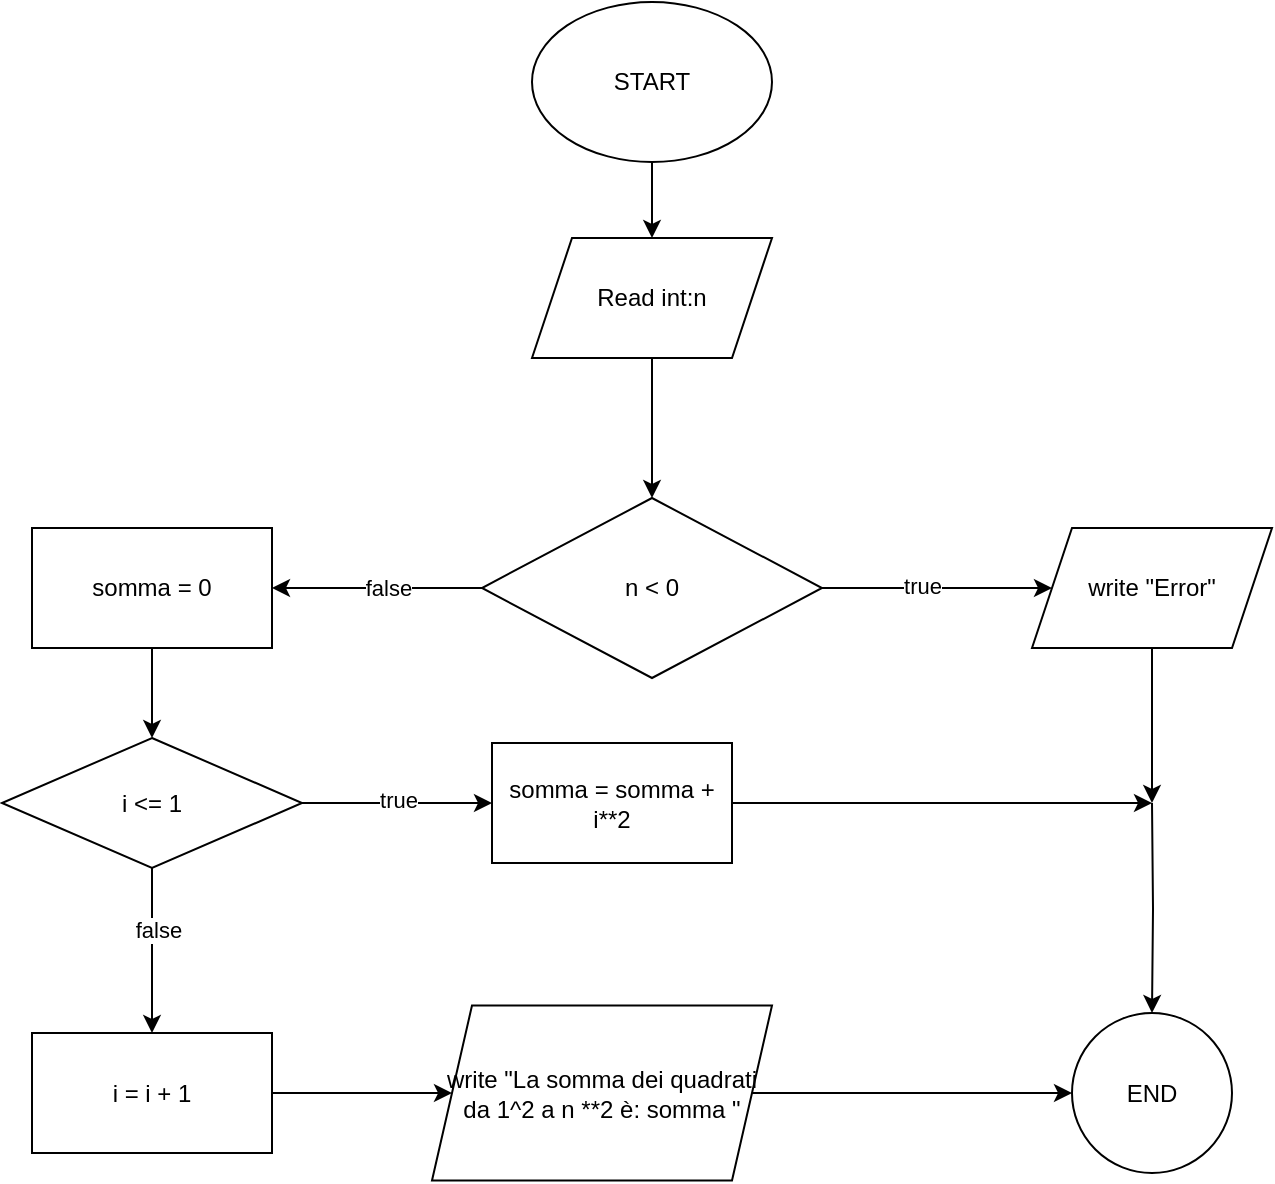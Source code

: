 <mxfile version="26.0.9" pages="3">
  <diagram name="Page-1" id="c27xgf2lUau6Pzc2H7AF">
    <mxGraphModel dx="1434" dy="795" grid="1" gridSize="10" guides="1" tooltips="1" connect="1" arrows="1" fold="1" page="1" pageScale="1" pageWidth="850" pageHeight="1100" math="0" shadow="0">
      <root>
        <mxCell id="0" />
        <mxCell id="1" parent="0" />
        <mxCell id="c1-RdL0sc_1qjBcE9qUE-5" value="" style="edgeStyle=orthogonalEdgeStyle;rounded=0;orthogonalLoop=1;jettySize=auto;html=1;" edge="1" parent="1" source="c1-RdL0sc_1qjBcE9qUE-1" target="c1-RdL0sc_1qjBcE9qUE-4">
          <mxGeometry relative="1" as="geometry" />
        </mxCell>
        <mxCell id="c1-RdL0sc_1qjBcE9qUE-1" value="START" style="ellipse;whiteSpace=wrap;html=1;" vertex="1" parent="1">
          <mxGeometry x="360" y="2" width="120" height="80" as="geometry" />
        </mxCell>
        <mxCell id="c1-RdL0sc_1qjBcE9qUE-7" value="" style="edgeStyle=orthogonalEdgeStyle;rounded=0;orthogonalLoop=1;jettySize=auto;html=1;" edge="1" parent="1" source="c1-RdL0sc_1qjBcE9qUE-4" target="c1-RdL0sc_1qjBcE9qUE-6">
          <mxGeometry relative="1" as="geometry" />
        </mxCell>
        <mxCell id="c1-RdL0sc_1qjBcE9qUE-4" value="Read int:n" style="shape=parallelogram;perimeter=parallelogramPerimeter;whiteSpace=wrap;html=1;fixedSize=1;" vertex="1" parent="1">
          <mxGeometry x="360" y="120" width="120" height="60" as="geometry" />
        </mxCell>
        <mxCell id="c1-RdL0sc_1qjBcE9qUE-13" value="" style="edgeStyle=orthogonalEdgeStyle;rounded=0;orthogonalLoop=1;jettySize=auto;html=1;" edge="1" parent="1" source="c1-RdL0sc_1qjBcE9qUE-6" target="c1-RdL0sc_1qjBcE9qUE-12">
          <mxGeometry relative="1" as="geometry" />
        </mxCell>
        <mxCell id="c1-RdL0sc_1qjBcE9qUE-14" value="true" style="edgeLabel;html=1;align=center;verticalAlign=middle;resizable=0;points=[];" vertex="1" connectable="0" parent="c1-RdL0sc_1qjBcE9qUE-13">
          <mxGeometry x="-0.13" y="1" relative="1" as="geometry">
            <mxPoint as="offset" />
          </mxGeometry>
        </mxCell>
        <mxCell id="c1-RdL0sc_1qjBcE9qUE-16" value="" style="edgeStyle=orthogonalEdgeStyle;rounded=0;orthogonalLoop=1;jettySize=auto;html=1;" edge="1" parent="1" source="c1-RdL0sc_1qjBcE9qUE-6" target="c1-RdL0sc_1qjBcE9qUE-15">
          <mxGeometry relative="1" as="geometry" />
        </mxCell>
        <mxCell id="c1-RdL0sc_1qjBcE9qUE-19" value="false" style="edgeLabel;html=1;align=center;verticalAlign=middle;resizable=0;points=[];" vertex="1" connectable="0" parent="c1-RdL0sc_1qjBcE9qUE-16">
          <mxGeometry x="-0.105" relative="1" as="geometry">
            <mxPoint as="offset" />
          </mxGeometry>
        </mxCell>
        <mxCell id="c1-RdL0sc_1qjBcE9qUE-6" value="n &amp;lt; 0" style="rhombus;whiteSpace=wrap;html=1;" vertex="1" parent="1">
          <mxGeometry x="335" y="250" width="170" height="90" as="geometry" />
        </mxCell>
        <mxCell id="c1-RdL0sc_1qjBcE9qUE-31" value="" style="edgeStyle=orthogonalEdgeStyle;rounded=0;orthogonalLoop=1;jettySize=auto;html=1;" edge="1" parent="1" source="c1-RdL0sc_1qjBcE9qUE-12">
          <mxGeometry relative="1" as="geometry">
            <mxPoint x="670" y="402.5" as="targetPoint" />
          </mxGeometry>
        </mxCell>
        <mxCell id="c1-RdL0sc_1qjBcE9qUE-12" value="write &quot;Error&quot;" style="shape=parallelogram;perimeter=parallelogramPerimeter;whiteSpace=wrap;html=1;fixedSize=1;" vertex="1" parent="1">
          <mxGeometry x="610" y="265" width="120" height="60" as="geometry" />
        </mxCell>
        <mxCell id="c1-RdL0sc_1qjBcE9qUE-18" value="" style="edgeStyle=orthogonalEdgeStyle;rounded=0;orthogonalLoop=1;jettySize=auto;html=1;" edge="1" parent="1" source="c1-RdL0sc_1qjBcE9qUE-15" target="c1-RdL0sc_1qjBcE9qUE-17">
          <mxGeometry relative="1" as="geometry" />
        </mxCell>
        <mxCell id="c1-RdL0sc_1qjBcE9qUE-15" value="somma = 0" style="whiteSpace=wrap;html=1;" vertex="1" parent="1">
          <mxGeometry x="110" y="265" width="120" height="60" as="geometry" />
        </mxCell>
        <mxCell id="c1-RdL0sc_1qjBcE9qUE-21" value="" style="edgeStyle=orthogonalEdgeStyle;rounded=0;orthogonalLoop=1;jettySize=auto;html=1;" edge="1" parent="1" source="c1-RdL0sc_1qjBcE9qUE-17" target="c1-RdL0sc_1qjBcE9qUE-20">
          <mxGeometry relative="1" as="geometry" />
        </mxCell>
        <mxCell id="c1-RdL0sc_1qjBcE9qUE-22" value="true" style="edgeLabel;html=1;align=center;verticalAlign=middle;resizable=0;points=[];" vertex="1" connectable="0" parent="c1-RdL0sc_1qjBcE9qUE-21">
          <mxGeometry x="0.011" y="3" relative="1" as="geometry">
            <mxPoint y="1" as="offset" />
          </mxGeometry>
        </mxCell>
        <mxCell id="c1-RdL0sc_1qjBcE9qUE-24" value="" style="edgeStyle=orthogonalEdgeStyle;rounded=0;orthogonalLoop=1;jettySize=auto;html=1;" edge="1" parent="1" source="c1-RdL0sc_1qjBcE9qUE-17" target="c1-RdL0sc_1qjBcE9qUE-23">
          <mxGeometry relative="1" as="geometry" />
        </mxCell>
        <mxCell id="c1-RdL0sc_1qjBcE9qUE-25" value="false" style="edgeLabel;html=1;align=center;verticalAlign=middle;resizable=0;points=[];" vertex="1" connectable="0" parent="c1-RdL0sc_1qjBcE9qUE-24">
          <mxGeometry x="-0.248" y="3" relative="1" as="geometry">
            <mxPoint as="offset" />
          </mxGeometry>
        </mxCell>
        <mxCell id="c1-RdL0sc_1qjBcE9qUE-17" value="i &amp;lt;= 1" style="rhombus;whiteSpace=wrap;html=1;" vertex="1" parent="1">
          <mxGeometry x="95" y="370" width="150" height="65" as="geometry" />
        </mxCell>
        <mxCell id="c1-RdL0sc_1qjBcE9qUE-33" value="" style="edgeStyle=orthogonalEdgeStyle;rounded=0;orthogonalLoop=1;jettySize=auto;html=1;" edge="1" parent="1" source="c1-RdL0sc_1qjBcE9qUE-20">
          <mxGeometry relative="1" as="geometry">
            <mxPoint x="670" y="402.5" as="targetPoint" />
          </mxGeometry>
        </mxCell>
        <mxCell id="c1-RdL0sc_1qjBcE9qUE-20" value="somma = somma + i**2" style="whiteSpace=wrap;html=1;" vertex="1" parent="1">
          <mxGeometry x="340" y="372.5" width="120" height="60" as="geometry" />
        </mxCell>
        <mxCell id="c1-RdL0sc_1qjBcE9qUE-29" value="" style="edgeStyle=orthogonalEdgeStyle;rounded=0;orthogonalLoop=1;jettySize=auto;html=1;" edge="1" parent="1" source="c1-RdL0sc_1qjBcE9qUE-23" target="c1-RdL0sc_1qjBcE9qUE-28">
          <mxGeometry relative="1" as="geometry" />
        </mxCell>
        <mxCell id="c1-RdL0sc_1qjBcE9qUE-23" value="i = i + 1" style="whiteSpace=wrap;html=1;" vertex="1" parent="1">
          <mxGeometry x="110" y="517.5" width="120" height="60" as="geometry" />
        </mxCell>
        <mxCell id="c1-RdL0sc_1qjBcE9qUE-37" value="" style="edgeStyle=orthogonalEdgeStyle;rounded=0;orthogonalLoop=1;jettySize=auto;html=1;" edge="1" parent="1" source="c1-RdL0sc_1qjBcE9qUE-28" target="c1-RdL0sc_1qjBcE9qUE-36">
          <mxGeometry relative="1" as="geometry" />
        </mxCell>
        <mxCell id="c1-RdL0sc_1qjBcE9qUE-28" value="write &quot;La somma dei quadrati da 1^2 a n **2 è: somma &quot;" style="shape=parallelogram;perimeter=parallelogramPerimeter;whiteSpace=wrap;html=1;fixedSize=1;" vertex="1" parent="1">
          <mxGeometry x="310" y="503.75" width="170" height="87.5" as="geometry" />
        </mxCell>
        <mxCell id="c1-RdL0sc_1qjBcE9qUE-38" value="" style="edgeStyle=orthogonalEdgeStyle;rounded=0;orthogonalLoop=1;jettySize=auto;html=1;" edge="1" parent="1" target="c1-RdL0sc_1qjBcE9qUE-36">
          <mxGeometry relative="1" as="geometry">
            <mxPoint x="670" y="402.5" as="sourcePoint" />
          </mxGeometry>
        </mxCell>
        <mxCell id="c1-RdL0sc_1qjBcE9qUE-36" value="END" style="ellipse;whiteSpace=wrap;html=1;" vertex="1" parent="1">
          <mxGeometry x="630" y="507.5" width="80" height="80" as="geometry" />
        </mxCell>
      </root>
    </mxGraphModel>
  </diagram>
  <diagram id="TgqzYwcOL7p3aphbluDO" name="Page-2">
    <mxGraphModel dx="1687" dy="935" grid="1" gridSize="10" guides="1" tooltips="1" connect="1" arrows="1" fold="1" page="1" pageScale="1" pageWidth="850" pageHeight="1100" math="0" shadow="0">
      <root>
        <mxCell id="0" />
        <mxCell id="1" parent="0" />
        <mxCell id="4qwIVlkISB-gmc-MYcUf-3" value="" style="edgeStyle=orthogonalEdgeStyle;rounded=0;orthogonalLoop=1;jettySize=auto;html=1;" edge="1" parent="1" target="4qwIVlkISB-gmc-MYcUf-2">
          <mxGeometry relative="1" as="geometry">
            <mxPoint x="460" y="307" as="sourcePoint" />
          </mxGeometry>
        </mxCell>
        <mxCell id="4qwIVlkISB-gmc-MYcUf-12" value="" style="edgeStyle=orthogonalEdgeStyle;rounded=0;orthogonalLoop=1;jettySize=auto;html=1;" edge="1" parent="1" source="4qwIVlkISB-gmc-MYcUf-1" target="4qwIVlkISB-gmc-MYcUf-11">
          <mxGeometry relative="1" as="geometry" />
        </mxCell>
        <mxCell id="4qwIVlkISB-gmc-MYcUf-1" value="START" style="ellipse;whiteSpace=wrap;html=1;" vertex="1" parent="1">
          <mxGeometry x="405" y="1" width="120" height="80" as="geometry" />
        </mxCell>
        <mxCell id="4qwIVlkISB-gmc-MYcUf-5" value="" style="edgeStyle=orthogonalEdgeStyle;rounded=0;orthogonalLoop=1;jettySize=auto;html=1;" edge="1" parent="1" source="4qwIVlkISB-gmc-MYcUf-2" target="4qwIVlkISB-gmc-MYcUf-4">
          <mxGeometry relative="1" as="geometry" />
        </mxCell>
        <mxCell id="4qwIVlkISB-gmc-MYcUf-2" value="Read risposta" style="shape=parallelogram;perimeter=parallelogramPerimeter;whiteSpace=wrap;html=1;fixedSize=1;" vertex="1" parent="1">
          <mxGeometry x="400" y="372" width="120" height="60" as="geometry" />
        </mxCell>
        <mxCell id="4qwIVlkISB-gmc-MYcUf-7" value="" style="edgeStyle=orthogonalEdgeStyle;rounded=0;orthogonalLoop=1;jettySize=auto;html=1;" edge="1" parent="1" source="4qwIVlkISB-gmc-MYcUf-4" target="4qwIVlkISB-gmc-MYcUf-6">
          <mxGeometry relative="1" as="geometry" />
        </mxCell>
        <mxCell id="4qwIVlkISB-gmc-MYcUf-8" value="TRUE" style="edgeLabel;html=1;align=center;verticalAlign=middle;resizable=0;points=[];" vertex="1" connectable="0" parent="4qwIVlkISB-gmc-MYcUf-7">
          <mxGeometry x="-0.008" y="1" relative="1" as="geometry">
            <mxPoint y="1" as="offset" />
          </mxGeometry>
        </mxCell>
        <mxCell id="4qwIVlkISB-gmc-MYcUf-19" value="" style="edgeStyle=orthogonalEdgeStyle;rounded=0;orthogonalLoop=1;jettySize=auto;html=1;" edge="1" parent="1" source="4qwIVlkISB-gmc-MYcUf-4" target="4qwIVlkISB-gmc-MYcUf-13">
          <mxGeometry relative="1" as="geometry" />
        </mxCell>
        <mxCell id="4qwIVlkISB-gmc-MYcUf-20" value="FALSE" style="edgeLabel;html=1;align=center;verticalAlign=middle;resizable=0;points=[];" vertex="1" connectable="0" parent="4qwIVlkISB-gmc-MYcUf-19">
          <mxGeometry x="-0.022" y="5" relative="1" as="geometry">
            <mxPoint as="offset" />
          </mxGeometry>
        </mxCell>
        <mxCell id="4qwIVlkISB-gmc-MYcUf-4" value="risposta == &quot;SI&quot;" style="rhombus;whiteSpace=wrap;html=1;" vertex="1" parent="1">
          <mxGeometry x="375" y="476" width="170" height="85" as="geometry" />
        </mxCell>
        <mxCell id="4qwIVlkISB-gmc-MYcUf-30" value="" style="edgeStyle=orthogonalEdgeStyle;rounded=0;orthogonalLoop=1;jettySize=auto;html=1;" edge="1" parent="1" source="4qwIVlkISB-gmc-MYcUf-6" target="4qwIVlkISB-gmc-MYcUf-29">
          <mxGeometry relative="1" as="geometry" />
        </mxCell>
        <mxCell id="4qwIVlkISB-gmc-MYcUf-6" value="Read voto" style="shape=parallelogram;perimeter=parallelogramPerimeter;whiteSpace=wrap;html=1;fixedSize=1;" vertex="1" parent="1">
          <mxGeometry x="620" y="488.5" width="120" height="60" as="geometry" />
        </mxCell>
        <mxCell id="4qwIVlkISB-gmc-MYcUf-28" value="" style="edgeStyle=orthogonalEdgeStyle;rounded=0;orthogonalLoop=1;jettySize=auto;html=1;" edge="1" parent="1" source="4qwIVlkISB-gmc-MYcUf-9" target="4qwIVlkISB-gmc-MYcUf-27">
          <mxGeometry relative="1" as="geometry" />
        </mxCell>
        <mxCell id="4qwIVlkISB-gmc-MYcUf-9" value="voti = voti + voto" style="whiteSpace=wrap;html=1;" vertex="1" parent="1">
          <mxGeometry x="620" y="750" width="120" height="60" as="geometry" />
        </mxCell>
        <mxCell id="4qwIVlkISB-gmc-MYcUf-26" value="" style="edgeStyle=orthogonalEdgeStyle;rounded=0;orthogonalLoop=1;jettySize=auto;html=1;" edge="1" parent="1" source="4qwIVlkISB-gmc-MYcUf-11" target="4qwIVlkISB-gmc-MYcUf-25">
          <mxGeometry relative="1" as="geometry" />
        </mxCell>
        <mxCell id="4qwIVlkISB-gmc-MYcUf-11" value="voti = 0" style="whiteSpace=wrap;html=1;" vertex="1" parent="1">
          <mxGeometry x="405" y="130" width="120" height="60" as="geometry" />
        </mxCell>
        <mxCell id="4qwIVlkISB-gmc-MYcUf-37" value="" style="edgeStyle=orthogonalEdgeStyle;rounded=0;orthogonalLoop=1;jettySize=auto;html=1;" edge="1" parent="1" source="4qwIVlkISB-gmc-MYcUf-13" target="4qwIVlkISB-gmc-MYcUf-36">
          <mxGeometry relative="1" as="geometry" />
        </mxCell>
        <mxCell id="4qwIVlkISB-gmc-MYcUf-38" value="FALSE" style="edgeLabel;html=1;align=center;verticalAlign=middle;resizable=0;points=[];" vertex="1" connectable="0" parent="4qwIVlkISB-gmc-MYcUf-37">
          <mxGeometry x="0.038" y="-2" relative="1" as="geometry">
            <mxPoint as="offset" />
          </mxGeometry>
        </mxCell>
        <mxCell id="4qwIVlkISB-gmc-MYcUf-40" value="" style="edgeStyle=orthogonalEdgeStyle;rounded=0;orthogonalLoop=1;jettySize=auto;html=1;" edge="1" parent="1" source="4qwIVlkISB-gmc-MYcUf-13" target="4qwIVlkISB-gmc-MYcUf-39">
          <mxGeometry relative="1" as="geometry" />
        </mxCell>
        <mxCell id="4qwIVlkISB-gmc-MYcUf-49" value="TRUE" style="edgeLabel;html=1;align=center;verticalAlign=middle;resizable=0;points=[];" vertex="1" connectable="0" parent="4qwIVlkISB-gmc-MYcUf-40">
          <mxGeometry x="0.085" y="4" relative="1" as="geometry">
            <mxPoint as="offset" />
          </mxGeometry>
        </mxCell>
        <mxCell id="4qwIVlkISB-gmc-MYcUf-13" value="risposta == &quot;NO&quot;" style="rhombus;whiteSpace=wrap;html=1;" vertex="1" parent="1">
          <mxGeometry x="115" y="476" width="170" height="85" as="geometry" />
        </mxCell>
        <mxCell id="4qwIVlkISB-gmc-MYcUf-25" value="cont = 0" style="whiteSpace=wrap;html=1;" vertex="1" parent="1">
          <mxGeometry x="405" y="253" width="120" height="60" as="geometry" />
        </mxCell>
        <mxCell id="4qwIVlkISB-gmc-MYcUf-44" value="" style="edgeStyle=orthogonalEdgeStyle;rounded=0;orthogonalLoop=1;jettySize=auto;html=1;" edge="1" parent="1">
          <mxGeometry relative="1" as="geometry">
            <mxPoint x="674" y="881.04" as="sourcePoint" />
            <mxPoint x="814" y="881" as="targetPoint" />
          </mxGeometry>
        </mxCell>
        <mxCell id="4qwIVlkISB-gmc-MYcUf-27" value="cont = cont + 1" style="whiteSpace=wrap;html=1;" vertex="1" parent="1">
          <mxGeometry x="620" y="851" width="120" height="60" as="geometry" />
        </mxCell>
        <mxCell id="4qwIVlkISB-gmc-MYcUf-31" value="" style="edgeStyle=orthogonalEdgeStyle;rounded=0;orthogonalLoop=1;jettySize=auto;html=1;" edge="1" parent="1" source="4qwIVlkISB-gmc-MYcUf-29" target="4qwIVlkISB-gmc-MYcUf-9">
          <mxGeometry relative="1" as="geometry" />
        </mxCell>
        <mxCell id="4qwIVlkISB-gmc-MYcUf-32" value="TRUE" style="edgeLabel;html=1;align=center;verticalAlign=middle;resizable=0;points=[];" vertex="1" connectable="0" parent="4qwIVlkISB-gmc-MYcUf-31">
          <mxGeometry x="-0.121" y="1" relative="1" as="geometry">
            <mxPoint as="offset" />
          </mxGeometry>
        </mxCell>
        <mxCell id="4qwIVlkISB-gmc-MYcUf-34" value="" style="edgeStyle=orthogonalEdgeStyle;rounded=0;orthogonalLoop=1;jettySize=auto;html=1;" edge="1" parent="1" source="4qwIVlkISB-gmc-MYcUf-29" target="4qwIVlkISB-gmc-MYcUf-33">
          <mxGeometry relative="1" as="geometry" />
        </mxCell>
        <mxCell id="4qwIVlkISB-gmc-MYcUf-35" value="FALSE" style="edgeLabel;html=1;align=center;verticalAlign=middle;resizable=0;points=[];" vertex="1" connectable="0" parent="4qwIVlkISB-gmc-MYcUf-34">
          <mxGeometry x="-0.536" y="1" relative="1" as="geometry">
            <mxPoint x="-31" as="offset" />
          </mxGeometry>
        </mxCell>
        <mxCell id="4qwIVlkISB-gmc-MYcUf-29" value="voto &amp;gt;= 0" style="rhombus;whiteSpace=wrap;html=1;" vertex="1" parent="1">
          <mxGeometry x="597" y="618.5" width="165" height="61.5" as="geometry" />
        </mxCell>
        <mxCell id="4qwIVlkISB-gmc-MYcUf-67" value="" style="edgeStyle=orthogonalEdgeStyle;rounded=0;orthogonalLoop=1;jettySize=auto;html=1;" edge="1" parent="1" source="4qwIVlkISB-gmc-MYcUf-33">
          <mxGeometry relative="1" as="geometry">
            <mxPoint x="460" y="937" as="targetPoint" />
          </mxGeometry>
        </mxCell>
        <mxCell id="4qwIVlkISB-gmc-MYcUf-33" value="write &quot;Errore, il voto non può essere negativo&quot;" style="shape=parallelogram;perimeter=parallelogramPerimeter;whiteSpace=wrap;html=1;fixedSize=1;" vertex="1" parent="1">
          <mxGeometry x="400" y="618.5" width="120" height="60" as="geometry" />
        </mxCell>
        <mxCell id="4qwIVlkISB-gmc-MYcUf-60" value="" style="edgeStyle=orthogonalEdgeStyle;rounded=0;orthogonalLoop=1;jettySize=auto;html=1;" edge="1" parent="1" source="4qwIVlkISB-gmc-MYcUf-36">
          <mxGeometry relative="1" as="geometry">
            <mxPoint x="31" y="353.5" as="targetPoint" />
          </mxGeometry>
        </mxCell>
        <mxCell id="4qwIVlkISB-gmc-MYcUf-36" value="write &quot;error&quot;" style="shape=parallelogram;perimeter=parallelogramPerimeter;whiteSpace=wrap;html=1;fixedSize=1;" vertex="1" parent="1">
          <mxGeometry x="140" y="323.5" width="120" height="60" as="geometry" />
        </mxCell>
        <mxCell id="4qwIVlkISB-gmc-MYcUf-42" value="" style="edgeStyle=orthogonalEdgeStyle;rounded=0;orthogonalLoop=1;jettySize=auto;html=1;" edge="1" parent="1" source="4qwIVlkISB-gmc-MYcUf-39" target="4qwIVlkISB-gmc-MYcUf-41">
          <mxGeometry relative="1" as="geometry" />
        </mxCell>
        <mxCell id="4qwIVlkISB-gmc-MYcUf-39" value="media = voti/cont" style="whiteSpace=wrap;html=1;" vertex="1" parent="1">
          <mxGeometry x="140" y="653.5" width="120" height="60" as="geometry" />
        </mxCell>
        <mxCell id="4qwIVlkISB-gmc-MYcUf-51" value="" style="edgeStyle=orthogonalEdgeStyle;rounded=0;orthogonalLoop=1;jettySize=auto;html=1;" edge="1" parent="1" target="4qwIVlkISB-gmc-MYcUf-56">
          <mxGeometry relative="1" as="geometry">
            <mxPoint x="168.999" y="823.502" as="sourcePoint" />
            <mxPoint x="89" y="823.5" as="targetPoint" />
          </mxGeometry>
        </mxCell>
        <mxCell id="4qwIVlkISB-gmc-MYcUf-41" value="write media" style="shape=parallelogram;perimeter=parallelogramPerimeter;whiteSpace=wrap;html=1;fixedSize=1;" vertex="1" parent="1">
          <mxGeometry x="140" y="793.5" width="120" height="60" as="geometry" />
        </mxCell>
        <mxCell id="4qwIVlkISB-gmc-MYcUf-46" value="" style="edgeStyle=orthogonalEdgeStyle;rounded=0;orthogonalLoop=1;jettySize=auto;html=1;" edge="1" parent="1">
          <mxGeometry relative="1" as="geometry">
            <mxPoint x="811" y="881" as="sourcePoint" />
            <mxPoint x="811" y="402" as="targetPoint" />
          </mxGeometry>
        </mxCell>
        <mxCell id="4qwIVlkISB-gmc-MYcUf-48" value="" style="edgeStyle=orthogonalEdgeStyle;rounded=0;orthogonalLoop=1;jettySize=auto;html=1;entryX=1;entryY=0.5;entryDx=0;entryDy=0;" edge="1" parent="1" target="4qwIVlkISB-gmc-MYcUf-2">
          <mxGeometry relative="1" as="geometry">
            <mxPoint x="814" y="402" as="sourcePoint" />
          </mxGeometry>
        </mxCell>
        <mxCell id="4qwIVlkISB-gmc-MYcUf-55" value="" style="edgeStyle=orthogonalEdgeStyle;rounded=0;orthogonalLoop=1;jettySize=auto;html=1;" edge="1" parent="1">
          <mxGeometry relative="1" as="geometry">
            <mxPoint x="31" y="360" as="sourcePoint" />
            <mxPoint x="31" y="940" as="targetPoint" />
          </mxGeometry>
        </mxCell>
        <mxCell id="4qwIVlkISB-gmc-MYcUf-58" value="" style="edgeStyle=orthogonalEdgeStyle;rounded=0;orthogonalLoop=1;jettySize=auto;html=1;" edge="1" parent="1" source="4qwIVlkISB-gmc-MYcUf-56" target="4qwIVlkISB-gmc-MYcUf-57">
          <mxGeometry relative="1" as="geometry" />
        </mxCell>
        <mxCell id="4qwIVlkISB-gmc-MYcUf-62" value="" style="edgeStyle=orthogonalEdgeStyle;rounded=0;orthogonalLoop=1;jettySize=auto;html=1;" edge="1" parent="1">
          <mxGeometry relative="1" as="geometry">
            <mxPoint x="65" y="940" as="sourcePoint" />
            <mxPoint x="65" y="940" as="targetPoint" />
            <Array as="points">
              <mxPoint x="31" y="940" />
              <mxPoint x="31" y="940" />
            </Array>
          </mxGeometry>
        </mxCell>
        <mxCell id="4qwIVlkISB-gmc-MYcUf-56" value="" style="ellipse;whiteSpace=wrap;html=1;aspect=fixed;" vertex="1" parent="1">
          <mxGeometry x="65" y="930" width="17" height="17" as="geometry" />
        </mxCell>
        <mxCell id="4qwIVlkISB-gmc-MYcUf-57" value="END" style="ellipse;whiteSpace=wrap;html=1;aspect=fixed;" vertex="1" parent="1">
          <mxGeometry x="47" y="1030" width="53" height="53" as="geometry" />
        </mxCell>
        <mxCell id="4qwIVlkISB-gmc-MYcUf-69" value="" style="edgeStyle=orthogonalEdgeStyle;rounded=0;orthogonalLoop=1;jettySize=auto;html=1;" edge="1" parent="1">
          <mxGeometry relative="1" as="geometry">
            <mxPoint x="462" y="937" as="sourcePoint" />
            <mxPoint x="82" y="937" as="targetPoint" />
          </mxGeometry>
        </mxCell>
      </root>
    </mxGraphModel>
  </diagram>
  <diagram id="3wWN2UPG-4kr_YIQLu8b" name="Page-3">
    <mxGraphModel dx="1235" dy="1445" grid="1" gridSize="10" guides="1" tooltips="1" connect="1" arrows="1" fold="1" page="1" pageScale="1" pageWidth="850" pageHeight="1100" math="0" shadow="0">
      <root>
        <mxCell id="0" />
        <mxCell id="1" parent="0" />
        <mxCell id="RxhBUbBWhL3JmUxQ0yFL-3" value="" style="edgeStyle=orthogonalEdgeStyle;rounded=0;orthogonalLoop=1;jettySize=auto;html=1;" edge="1" parent="1" source="RxhBUbBWhL3JmUxQ0yFL-1" target="RxhBUbBWhL3JmUxQ0yFL-2">
          <mxGeometry relative="1" as="geometry" />
        </mxCell>
        <mxCell id="RxhBUbBWhL3JmUxQ0yFL-1" value="START" style="ellipse;whiteSpace=wrap;html=1;" vertex="1" parent="1">
          <mxGeometry x="360" y="2" width="120" height="80" as="geometry" />
        </mxCell>
        <mxCell id="RxhBUbBWhL3JmUxQ0yFL-5" value="" style="edgeStyle=orthogonalEdgeStyle;rounded=0;orthogonalLoop=1;jettySize=auto;html=1;" edge="1" parent="1" source="RxhBUbBWhL3JmUxQ0yFL-2" target="RxhBUbBWhL3JmUxQ0yFL-4">
          <mxGeometry relative="1" as="geometry" />
        </mxCell>
        <mxCell id="RxhBUbBWhL3JmUxQ0yFL-2" value="Read A,B" style="shape=parallelogram;perimeter=parallelogramPerimeter;whiteSpace=wrap;html=1;fixedSize=1;" vertex="1" parent="1">
          <mxGeometry x="360" y="130" width="120" height="60" as="geometry" />
        </mxCell>
        <mxCell id="RxhBUbBWhL3JmUxQ0yFL-7" value="" style="edgeStyle=orthogonalEdgeStyle;rounded=0;orthogonalLoop=1;jettySize=auto;html=1;" edge="1" parent="1" source="RxhBUbBWhL3JmUxQ0yFL-4" target="RxhBUbBWhL3JmUxQ0yFL-6">
          <mxGeometry relative="1" as="geometry" />
        </mxCell>
        <mxCell id="RxhBUbBWhL3JmUxQ0yFL-8" value="FALSE" style="edgeLabel;html=1;align=center;verticalAlign=middle;resizable=0;points=[];" vertex="1" connectable="0" parent="RxhBUbBWhL3JmUxQ0yFL-7">
          <mxGeometry x="0.084" relative="1" as="geometry">
            <mxPoint as="offset" />
          </mxGeometry>
        </mxCell>
        <mxCell id="RxhBUbBWhL3JmUxQ0yFL-10" value="" style="edgeStyle=orthogonalEdgeStyle;rounded=0;orthogonalLoop=1;jettySize=auto;html=1;" edge="1" parent="1" source="RxhBUbBWhL3JmUxQ0yFL-4" target="RxhBUbBWhL3JmUxQ0yFL-9">
          <mxGeometry relative="1" as="geometry" />
        </mxCell>
        <mxCell id="RxhBUbBWhL3JmUxQ0yFL-28" value="TRUE" style="edgeLabel;html=1;align=center;verticalAlign=middle;resizable=0;points=[];" vertex="1" connectable="0" parent="RxhBUbBWhL3JmUxQ0yFL-10">
          <mxGeometry x="-0.141" y="-1" relative="1" as="geometry">
            <mxPoint as="offset" />
          </mxGeometry>
        </mxCell>
        <mxCell id="RxhBUbBWhL3JmUxQ0yFL-4" value="&lt;div&gt;(A&amp;gt;0 and A%1==0)&lt;/div&gt;&lt;div&gt;(B&amp;gt;0 and A% 1 == 0)&lt;br&gt;&lt;/div&gt;&lt;div&gt;A &amp;lt; B&lt;/div&gt;" style="rhombus;whiteSpace=wrap;html=1;" vertex="1" parent="1">
          <mxGeometry x="335" y="249" width="170" height="91" as="geometry" />
        </mxCell>
        <mxCell id="RxhBUbBWhL3JmUxQ0yFL-52" value="" style="edgeStyle=orthogonalEdgeStyle;rounded=0;orthogonalLoop=1;jettySize=auto;html=1;" edge="1" parent="1" source="RxhBUbBWhL3JmUxQ0yFL-6">
          <mxGeometry relative="1" as="geometry">
            <mxPoint x="638" y="537" as="targetPoint" />
          </mxGeometry>
        </mxCell>
        <mxCell id="RxhBUbBWhL3JmUxQ0yFL-6" value="write &quot;A deve essere minore di B&quot;" style="shape=parallelogram;perimeter=parallelogramPerimeter;whiteSpace=wrap;html=1;fixedSize=1;" vertex="1" parent="1">
          <mxGeometry x="573" y="250" width="130" height="80" as="geometry" />
        </mxCell>
        <mxCell id="RxhBUbBWhL3JmUxQ0yFL-30" value="" style="edgeStyle=orthogonalEdgeStyle;rounded=0;orthogonalLoop=1;jettySize=auto;html=1;" edge="1" parent="1" source="RxhBUbBWhL3JmUxQ0yFL-9" target="RxhBUbBWhL3JmUxQ0yFL-29">
          <mxGeometry relative="1" as="geometry" />
        </mxCell>
        <mxCell id="RxhBUbBWhL3JmUxQ0yFL-9" value="somma = 0" style="whiteSpace=wrap;html=1;" vertex="1" parent="1">
          <mxGeometry x="120" y="264" width="120" height="60" as="geometry" />
        </mxCell>
        <mxCell id="RxhBUbBWhL3JmUxQ0yFL-21" value="" style="edgeStyle=orthogonalEdgeStyle;rounded=0;orthogonalLoop=1;jettySize=auto;html=1;" edge="1" parent="1">
          <mxGeometry relative="1" as="geometry">
            <mxPoint x="180" y="612" as="sourcePoint" />
            <mxPoint x="181" y="692" as="targetPoint" />
          </mxGeometry>
        </mxCell>
        <mxCell id="RxhBUbBWhL3JmUxQ0yFL-32" value="" style="edgeStyle=orthogonalEdgeStyle;rounded=0;orthogonalLoop=1;jettySize=auto;html=1;" edge="1" parent="1" source="RxhBUbBWhL3JmUxQ0yFL-29" target="RxhBUbBWhL3JmUxQ0yFL-31">
          <mxGeometry relative="1" as="geometry" />
        </mxCell>
        <mxCell id="RxhBUbBWhL3JmUxQ0yFL-29" value="i = A" style="whiteSpace=wrap;html=1;" vertex="1" parent="1">
          <mxGeometry x="120" y="404" width="120" height="60" as="geometry" />
        </mxCell>
        <mxCell id="RxhBUbBWhL3JmUxQ0yFL-33" value="" style="edgeStyle=orthogonalEdgeStyle;rounded=0;orthogonalLoop=1;jettySize=auto;html=1;" edge="1" parent="1" source="RxhBUbBWhL3JmUxQ0yFL-31">
          <mxGeometry relative="1" as="geometry">
            <mxPoint x="181" y="692" as="targetPoint" />
          </mxGeometry>
        </mxCell>
        <mxCell id="RxhBUbBWhL3JmUxQ0yFL-34" value="FALSE" style="edgeLabel;html=1;align=center;verticalAlign=middle;resizable=0;points=[];" vertex="1" connectable="0" parent="RxhBUbBWhL3JmUxQ0yFL-33">
          <mxGeometry x="-0.178" y="2" relative="1" as="geometry">
            <mxPoint as="offset" />
          </mxGeometry>
        </mxCell>
        <mxCell id="RxhBUbBWhL3JmUxQ0yFL-47" value="" style="edgeStyle=orthogonalEdgeStyle;rounded=0;orthogonalLoop=1;jettySize=auto;html=1;" edge="1" parent="1" source="RxhBUbBWhL3JmUxQ0yFL-31" target="RxhBUbBWhL3JmUxQ0yFL-46">
          <mxGeometry relative="1" as="geometry" />
        </mxCell>
        <mxCell id="RxhBUbBWhL3JmUxQ0yFL-48" value="TRUE" style="edgeLabel;html=1;align=center;verticalAlign=middle;resizable=0;points=[];" vertex="1" connectable="0" parent="RxhBUbBWhL3JmUxQ0yFL-47">
          <mxGeometry x="-0.026" y="1" relative="1" as="geometry">
            <mxPoint as="offset" />
          </mxGeometry>
        </mxCell>
        <mxCell id="RxhBUbBWhL3JmUxQ0yFL-31" value="i &amp;gt; B" style="rhombus;whiteSpace=wrap;html=1;" vertex="1" parent="1">
          <mxGeometry x="95" y="534" width="170" height="86" as="geometry" />
        </mxCell>
        <mxCell id="RxhBUbBWhL3JmUxQ0yFL-37" value="" style="edgeStyle=orthogonalEdgeStyle;rounded=0;orthogonalLoop=1;jettySize=auto;html=1;" edge="1" parent="1" source="RxhBUbBWhL3JmUxQ0yFL-35" target="RxhBUbBWhL3JmUxQ0yFL-36">
          <mxGeometry relative="1" as="geometry" />
        </mxCell>
        <mxCell id="RxhBUbBWhL3JmUxQ0yFL-35" value="somma = somma +&amp;nbsp; 1" style="rounded=0;whiteSpace=wrap;html=1;" vertex="1" parent="1">
          <mxGeometry x="116" y="697" width="120" height="60" as="geometry" />
        </mxCell>
        <mxCell id="RxhBUbBWhL3JmUxQ0yFL-42" value="" style="edgeStyle=orthogonalEdgeStyle;rounded=0;orthogonalLoop=1;jettySize=auto;html=1;" edge="1" parent="1" source="RxhBUbBWhL3JmUxQ0yFL-36">
          <mxGeometry relative="1" as="geometry">
            <mxPoint x="30" y="840" as="targetPoint" />
          </mxGeometry>
        </mxCell>
        <mxCell id="RxhBUbBWhL3JmUxQ0yFL-36" value="i = i + 1" style="whiteSpace=wrap;html=1;rounded=0;" vertex="1" parent="1">
          <mxGeometry x="116" y="810" width="120" height="60" as="geometry" />
        </mxCell>
        <mxCell id="RxhBUbBWhL3JmUxQ0yFL-44" value="" style="edgeStyle=orthogonalEdgeStyle;rounded=0;orthogonalLoop=1;jettySize=auto;html=1;" edge="1" parent="1">
          <mxGeometry relative="1" as="geometry">
            <mxPoint x="30" y="840" as="sourcePoint" />
            <mxPoint x="30" y="580" as="targetPoint" />
          </mxGeometry>
        </mxCell>
        <mxCell id="RxhBUbBWhL3JmUxQ0yFL-45" value="" style="edgeStyle=orthogonalEdgeStyle;rounded=0;orthogonalLoop=1;jettySize=auto;html=1;" edge="1" parent="1" target="RxhBUbBWhL3JmUxQ0yFL-31">
          <mxGeometry relative="1" as="geometry">
            <mxPoint x="30" y="580" as="sourcePoint" />
            <Array as="points">
              <mxPoint x="30" y="577" />
            </Array>
          </mxGeometry>
        </mxCell>
        <mxCell id="RxhBUbBWhL3JmUxQ0yFL-54" value="" style="edgeStyle=orthogonalEdgeStyle;rounded=0;orthogonalLoop=1;jettySize=auto;html=1;" edge="1" parent="1">
          <mxGeometry relative="1" as="geometry">
            <mxPoint x="468.99" y="564.03" as="sourcePoint" />
            <mxPoint x="619" y="564" as="targetPoint" />
          </mxGeometry>
        </mxCell>
        <mxCell id="RxhBUbBWhL3JmUxQ0yFL-46" value="write somma" style="shape=parallelogram;perimeter=parallelogramPerimeter;whiteSpace=wrap;html=1;fixedSize=1;" vertex="1" parent="1">
          <mxGeometry x="370" y="547" width="120" height="60" as="geometry" />
        </mxCell>
        <mxCell id="RxhBUbBWhL3JmUxQ0yFL-56" value="" style="edgeStyle=orthogonalEdgeStyle;rounded=0;orthogonalLoop=1;jettySize=auto;html=1;" edge="1" parent="1" source="RxhBUbBWhL3JmUxQ0yFL-50" target="RxhBUbBWhL3JmUxQ0yFL-55">
          <mxGeometry relative="1" as="geometry" />
        </mxCell>
        <mxCell id="RxhBUbBWhL3JmUxQ0yFL-50" value="" style="ellipse;whiteSpace=wrap;html=1;aspect=fixed;" vertex="1" parent="1">
          <mxGeometry x="623" y="547" width="30" height="30" as="geometry" />
        </mxCell>
        <mxCell id="RxhBUbBWhL3JmUxQ0yFL-55" value="END" style="ellipse;whiteSpace=wrap;html=1;" vertex="1" parent="1">
          <mxGeometry x="598" y="632" width="80" height="80" as="geometry" />
        </mxCell>
      </root>
    </mxGraphModel>
  </diagram>
</mxfile>
